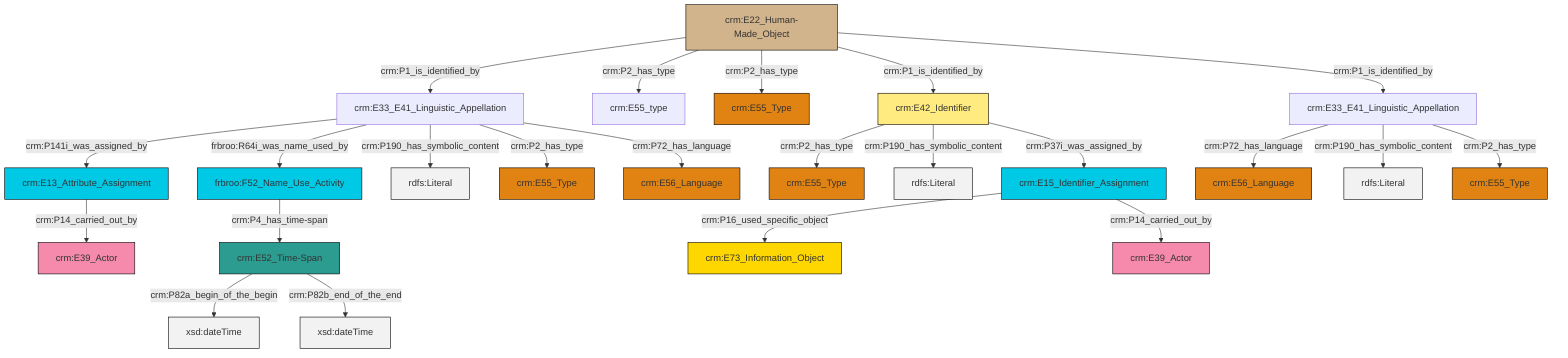 graph TD
classDef Literal fill:#f2f2f2,stroke:#000000;
classDef CRM_Entity fill:#FFFFFF,stroke:#000000;
classDef Temporal_Entity fill:#00C9E6, stroke:#000000;
classDef Type fill:#E18312, stroke:#000000;
classDef Time-Span fill:#2C9C91, stroke:#000000;
classDef Appellation fill:#FFEB7F, stroke:#000000;
classDef Place fill:#008836, stroke:#000000;
classDef Persistent_Item fill:#B266B2, stroke:#000000;
classDef Conceptual_Object fill:#FFD700, stroke:#000000;
classDef Physical_Thing fill:#D2B48C, stroke:#000000;
classDef Actor fill:#f58aad, stroke:#000000;
classDef PC_Classes fill:#4ce600, stroke:#000000;
classDef Multi fill:#cccccc,stroke:#000000;

0["crm:E42_Identifier"]:::Appellation -->|crm:P2_has_type| 1["crm:E55_Type"]:::Type
10["frbroo:F52_Name_Use_Activity"]:::Temporal_Entity -->|crm:P4_has_time-span| 11["crm:E52_Time-Span"]:::Time-Span
12["crm:E13_Attribute_Assignment"]:::Temporal_Entity -->|crm:P14_carried_out_by| 14["crm:E39_Actor"]:::Actor
2["crm:E33_E41_Linguistic_Appellation"]:::Default -->|crm:P141i_was_assigned_by| 12["crm:E13_Attribute_Assignment"]:::Temporal_Entity
15["crm:E33_E41_Linguistic_Appellation"]:::Default -->|crm:P72_has_language| 16["crm:E56_Language"]:::Type
15["crm:E33_E41_Linguistic_Appellation"]:::Default -->|crm:P190_has_symbolic_content| 28[rdfs:Literal]:::Literal
29["crm:E22_Human-Made_Object"]:::Physical_Thing -->|crm:P1_is_identified_by| 2["crm:E33_E41_Linguistic_Appellation"]:::Default
2["crm:E33_E41_Linguistic_Appellation"]:::Default -->|frbroo:R64i_was_name_used_by| 10["frbroo:F52_Name_Use_Activity"]:::Temporal_Entity
8["crm:E15_Identifier_Assignment"]:::Temporal_Entity -->|crm:P16_used_specific_object| 6["crm:E73_Information_Object"]:::Conceptual_Object
0["crm:E42_Identifier"]:::Appellation -->|crm:P190_has_symbolic_content| 31[rdfs:Literal]:::Literal
15["crm:E33_E41_Linguistic_Appellation"]:::Default -->|crm:P2_has_type| 4["crm:E55_Type"]:::Type
29["crm:E22_Human-Made_Object"]:::Physical_Thing -->|crm:P2_has_type| 32["crm:E55_type"]:::Default
0["crm:E42_Identifier"]:::Appellation -->|crm:P37i_was_assigned_by| 8["crm:E15_Identifier_Assignment"]:::Temporal_Entity
2["crm:E33_E41_Linguistic_Appellation"]:::Default -->|crm:P190_has_symbolic_content| 35[rdfs:Literal]:::Literal
11["crm:E52_Time-Span"]:::Time-Span -->|crm:P82a_begin_of_the_begin| 36[xsd:dateTime]:::Literal
2["crm:E33_E41_Linguistic_Appellation"]:::Default -->|crm:P2_has_type| 26["crm:E55_Type"]:::Type
11["crm:E52_Time-Span"]:::Time-Span -->|crm:P82b_end_of_the_end| 38[xsd:dateTime]:::Literal
29["crm:E22_Human-Made_Object"]:::Physical_Thing -->|crm:P2_has_type| 39["crm:E55_Type"]:::Type
29["crm:E22_Human-Made_Object"]:::Physical_Thing -->|crm:P1_is_identified_by| 0["crm:E42_Identifier"]:::Appellation
8["crm:E15_Identifier_Assignment"]:::Temporal_Entity -->|crm:P14_carried_out_by| 21["crm:E39_Actor"]:::Actor
2["crm:E33_E41_Linguistic_Appellation"]:::Default -->|crm:P72_has_language| 18["crm:E56_Language"]:::Type
29["crm:E22_Human-Made_Object"]:::Physical_Thing -->|crm:P1_is_identified_by| 15["crm:E33_E41_Linguistic_Appellation"]:::Default
